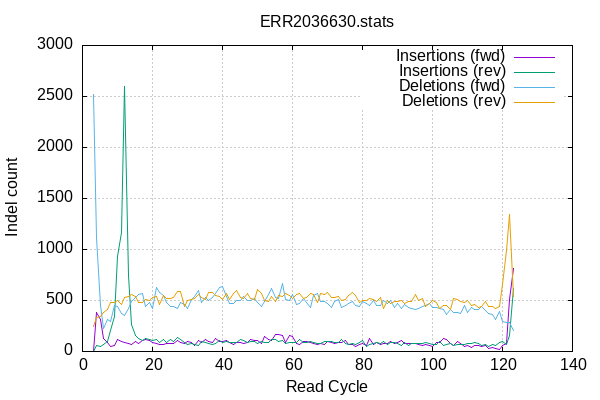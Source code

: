 
        set terminal png size 600,400 truecolor
        set output "ERR2036630-indel-cycles.png"
        set grid xtics ytics y2tics back lc rgb "#cccccc"
        set style line 1 linetype 1  linecolor rgb "red"
        set style line 2 linetype 2  linecolor rgb "black"
        set style line 3 linetype 3  linecolor rgb "green"
        set style line 4 linetype 4  linecolor rgb "blue"
        set style increment user
        set ylabel "Indel count"
        set xlabel "Read Cycle"
        set title "ERR2036630.stats" noenhanced
    plot '-' w l ti 'Insertions (fwd)', '' w l ti 'Insertions (rev)', '' w l ti 'Deletions (fwd)', '' w l ti 'Deletions (rev)'
3	0
4	378
5	314
6	132
7	90
8	48
9	61
10	117
11	99
12	85
13	74
14	68
15	97
16	80
17	109
18	122
19	110
20	90
21	77
22	64
23	72
24	76
25	78
26	83
27	108
28	85
29	75
30	94
31	87
32	58
33	110
34	86
35	120
36	94
37	90
38	128
39	98
40	97
41	105
42	85
43	70
44	85
45	92
46	78
47	87
48	115
49	109
50	107
51	83
52	144
53	121
54	109
55	168
56	171
57	161
58	90
59	156
60	146
61	79
62	73
63	98
64	98
65	91
66	80
67	73
68	79
69	71
70	94
71	90
72	76
73	87
74	93
75	112
76	68
77	69
78	48
79	72
80	82
81	62
82	124
83	68
84	85
85	64
86	78
87	77
88	96
89	82
90	86
91	103
92	82
93	80
94	82
95	74
96	68
97	63
98	64
99	61
100	48
101	86
102	93
103	125
104	117
105	79
106	58
107	95
108	75
109	50
110	63
111	44
112	56
113	57
114	50
115	58
116	34
117	36
118	28
119	24
120	55
121	81
122	508
123	814
end
3	0
4	58
5	48
6	70
7	94
8	201
9	348
10	928
11	1164
12	2600
13	749
14	265
15	153
16	126
17	103
18	127
19	116
20	105
21	119
22	85
23	121
24	90
25	117
26	101
27	138
28	117
29	84
30	69
31	80
32	71
33	60
34	96
35	89
36	78
37	72
38	81
39	107
40	84
41	98
42	90
43	85
44	90
45	118
46	108
47	85
48	98
49	97
50	81
51	97
52	87
53	86
54	113
55	113
56	97
57	107
58	80
59	88
60	84
61	92
62	119
63	86
64	93
65	98
66	90
67	76
68	80
69	99
70	101
71	94
72	89
73	91
74	121
75	80
76	72
77	81
78	68
79	90
80	103
81	53
82	72
83	78
84	92
85	82
86	94
87	68
88	88
89	86
90	81
91	54
92	91
93	63
94	81
95	75
96	78
97	81
98	86
99	83
100	73
101	72
102	100
103	59
104	69
105	80
106	63
107	67
108	66
109	72
110	74
111	77
112	85
113	76
114	56
115	67
116	51
117	72
118	58
119	86
120	98
121	67
122	157
123	613
end
3	2517
4	1121
5	454
6	226
7	314
8	298
9	448
10	446
11	373
12	354
13	422
14	489
15	527
16	558
17	569
18	443
19	476
20	425
21	628
22	574
23	545
24	484
25	439
26	440
27	419
28	477
29	457
30	419
31	511
32	538
33	598
34	481
35	533
36	499
37	531
38	571
39	623
40	635
41	544
42	473
43	471
44	497
45	503
46	536
47	500
48	497
49	521
50	479
51	445
52	487
53	554
54	614
55	525
56	519
57	665
58	513
59	496
60	556
61	464
62	471
63	519
64	485
65	433
66	546
67	570
68	486
69	494
70	470
71	433
72	495
73	506
74	433
75	452
76	473
77	491
78	453
79	445
80	487
81	475
82	452
83	502
84	449
85	452
86	496
87	474
88	497
89	436
90	467
91	426
92	458
93	432
94	421
95	408
96	422
97	440
98	447
99	471
100	434
101	435
102	425
103	414
104	360
105	416
106	386
107	381
108	377
109	454
110	382
111	427
112	415
113	416
114	439
115	403
116	374
117	365
118	309
119	390
120	295
121	286
122	281
123	208
end
3	248
4	331
5	343
6	383
7	414
8	484
9	477
10	498
11	465
12	529
13	543
14	559
15	540
16	485
17	481
18	511
19	497
20	532
21	537
22	463
23	549
24	521
25	517
26	532
27	592
28	588
29	438
30	500
31	509
32	515
33	561
34	525
35	507
36	583
37	578
38	546
39	542
40	506
41	567
42	506
43	569
44	597
45	531
46	523
47	572
48	523
49	508
50	608
51	566
52	502
53	492
54	543
55	491
56	546
57	537
58	566
59	550
60	521
61	557
62	565
63	524
64	525
65	570
66	556
67	484
68	569
69	556
70	583
71	530
72	531
73	541
74	502
75	512
76	552
77	576
78	550
79	480
80	497
81	496
82	517
83	511
84	492
85	528
86	426
87	499
88	470
89	488
90	493
91	501
92	468
93	486
94	486
95	560
96	502
97	519
98	443
99	474
100	499
101	485
102	426
103	455
104	448
105	410
106	518
107	508
108	486
109	477
110	497
111	453
112	458
113	429
114	444
115	495
116	443
117	445
118	422
119	446
120	653
121	994
122	1347
123	542
end
